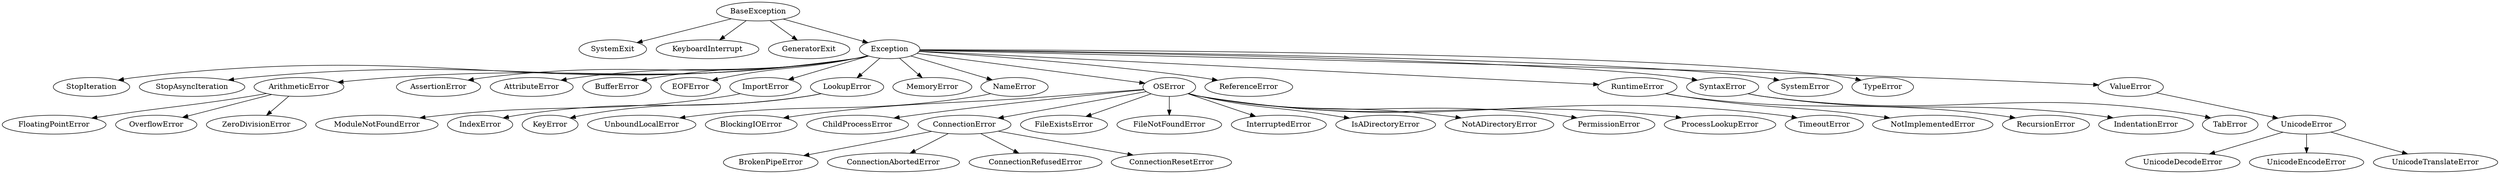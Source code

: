 digraph {
	BaseException -> SystemExit
	BaseException -> KeyboardInterrupt
	BaseException -> GeneratorExit
	BaseException -> Exception
	Exception -> StopIteration
	Exception -> StopAsyncIteration
	Exception -> ArithmeticError
	ArithmeticError -> FloatingPointError
	ArithmeticError -> OverflowError
	ArithmeticError -> ZeroDivisionError
	Exception -> AssertionError
	Exception -> AttributeError
	Exception -> BufferError
	Exception -> EOFError
	Exception -> ImportError
	ImportError -> ModuleNotFoundError
	Exception -> LookupError
	LookupError -> IndexError
	LookupError -> KeyError
	Exception -> MemoryError
	Exception -> NameError
	NameError -> UnboundLocalError
	Exception -> OSError
	OSError -> BlockingIOError
	OSError -> ChildProcessError
	OSError -> ConnectionError
	ConnectionError -> BrokenPipeError
	ConnectionError -> ConnectionAbortedError
	ConnectionError -> ConnectionRefusedError
	ConnectionError -> ConnectionResetError
	OSError -> FileExistsError
	OSError -> FileNotFoundError
	OSError -> InterruptedError
	OSError -> IsADirectoryError
	OSError -> NotADirectoryError
	OSError -> PermissionError
	OSError -> ProcessLookupError
	OSError -> TimeoutError
	Exception -> ReferenceError
	Exception -> RuntimeError
	RuntimeError -> NotImplementedError
	RuntimeError -> RecursionError
	Exception -> SyntaxError
	SyntaxError -> IndentationError
	SyntaxError -> TabError
	Exception -> SystemError
	Exception -> TypeError
	Exception -> ValueError
	ValueError -> UnicodeError
	UnicodeError -> UnicodeDecodeError
	UnicodeError -> UnicodeEncodeError
	UnicodeError -> UnicodeTranslateError
}